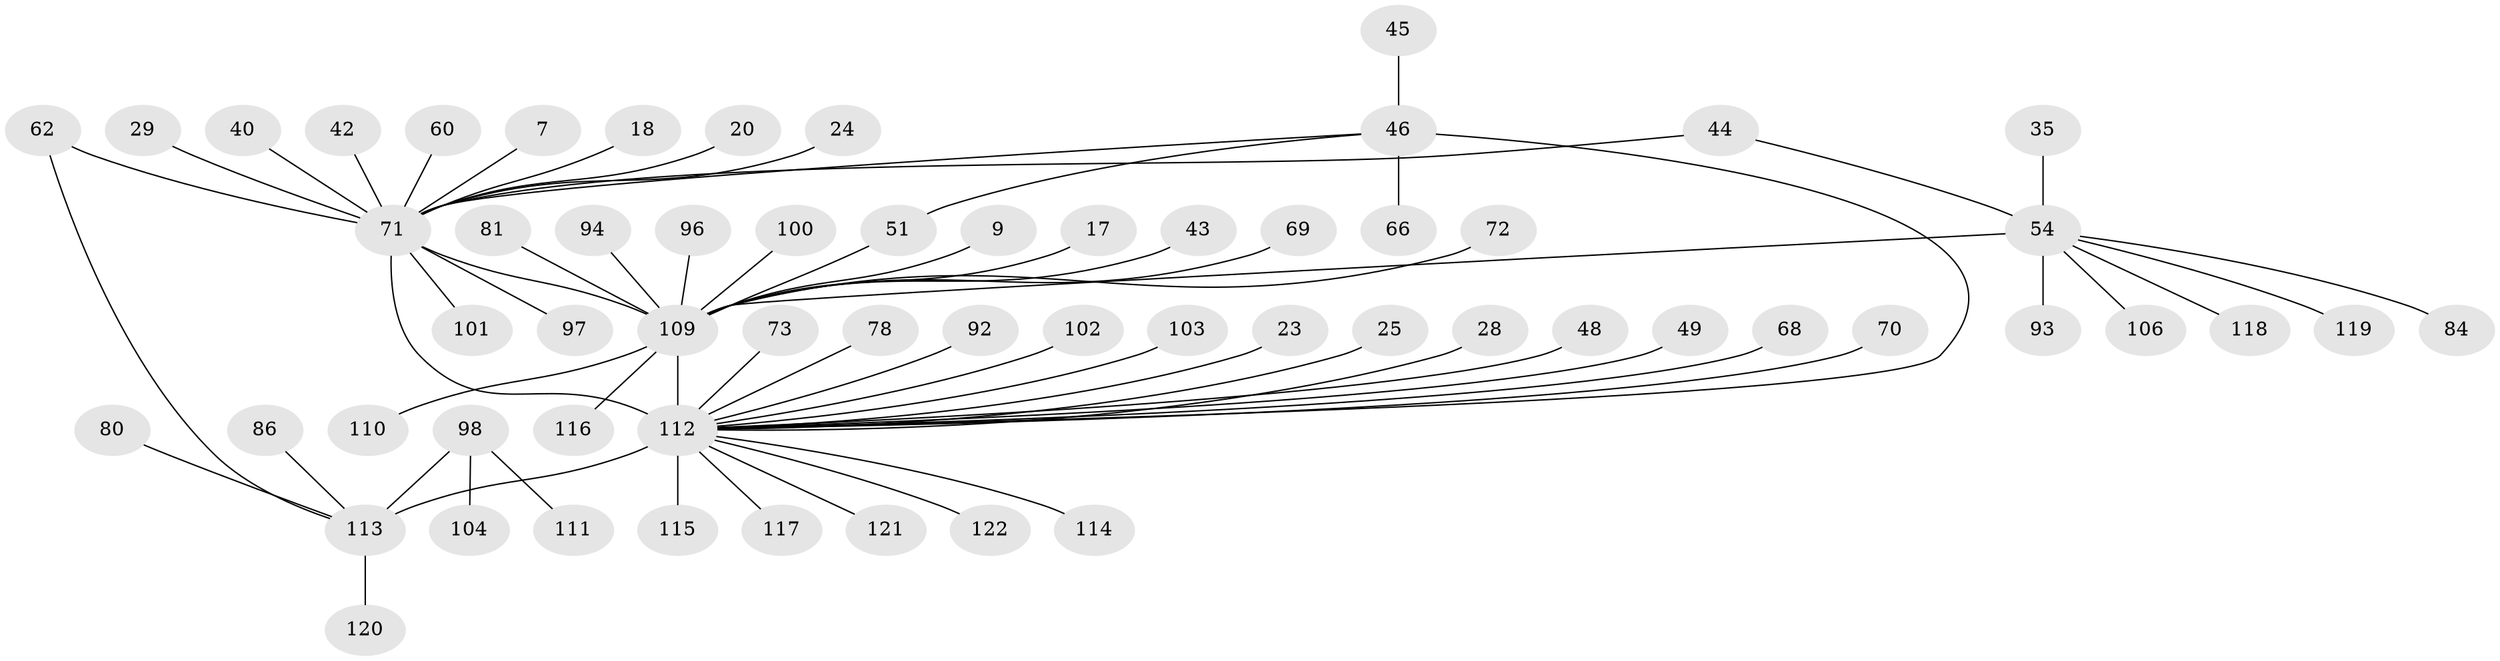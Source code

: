 // original degree distribution, {3: 0.08196721311475409, 18: 0.00819672131147541, 13: 0.00819672131147541, 17: 0.00819672131147541, 11: 0.00819672131147541, 10: 0.00819672131147541, 2: 0.2540983606557377, 1: 0.4672131147540984, 4: 0.02459016393442623, 9: 0.00819672131147541, 5: 0.040983606557377046, 6: 0.04918032786885246, 7: 0.01639344262295082, 8: 0.01639344262295082}
// Generated by graph-tools (version 1.1) at 2025/51/03/04/25 21:51:45]
// undirected, 61 vertices, 65 edges
graph export_dot {
graph [start="1"]
  node [color=gray90,style=filled];
  7;
  9;
  17;
  18;
  20;
  23;
  24;
  25;
  28;
  29;
  35;
  40;
  42;
  43;
  44;
  45;
  46 [super="+22"];
  48;
  49;
  51;
  54 [super="+36+19"];
  60;
  62;
  66;
  68;
  69 [super="+55"];
  70;
  71 [super="+21+56+4"];
  72;
  73;
  78;
  80;
  81;
  84;
  86 [super="+85"];
  92;
  93;
  94;
  96 [super="+50"];
  97;
  98 [super="+76+91"];
  100;
  101;
  102;
  103 [super="+87+95"];
  104 [super="+89"];
  106;
  109 [super="+105+90+53+99"];
  110;
  111 [super="+79"];
  112 [super="+61+108+75"];
  113 [super="+107"];
  114;
  115;
  116;
  117;
  118 [super="+77"];
  119;
  120;
  121;
  122;
  7 -- 71 [weight=2];
  9 -- 109;
  17 -- 109;
  18 -- 71;
  20 -- 71;
  23 -- 112;
  24 -- 71;
  25 -- 112;
  28 -- 112;
  29 -- 71;
  35 -- 54;
  40 -- 71 [weight=2];
  42 -- 71;
  43 -- 109;
  44 -- 54;
  44 -- 71;
  45 -- 46;
  46 -- 112 [weight=3];
  46 -- 66;
  46 -- 51;
  46 -- 71 [weight=2];
  48 -- 112;
  49 -- 112 [weight=2];
  51 -- 109;
  54 -- 84;
  54 -- 119;
  54 -- 106;
  54 -- 93;
  54 -- 118;
  54 -- 109 [weight=4];
  60 -- 71;
  62 -- 113;
  62 -- 71;
  68 -- 112;
  69 -- 109;
  70 -- 112;
  71 -- 112 [weight=7];
  71 -- 97;
  71 -- 101;
  71 -- 109 [weight=5];
  72 -- 109;
  73 -- 112;
  78 -- 112;
  80 -- 113;
  81 -- 109;
  86 -- 113;
  92 -- 112;
  94 -- 109;
  96 -- 109 [weight=2];
  98 -- 113;
  98 -- 104 [weight=2];
  98 -- 111;
  100 -- 109;
  102 -- 112;
  103 -- 112 [weight=2];
  109 -- 110;
  109 -- 112 [weight=12];
  109 -- 116;
  112 -- 113 [weight=5];
  112 -- 117;
  112 -- 121;
  112 -- 114;
  112 -- 115;
  112 -- 122;
  113 -- 120;
}
